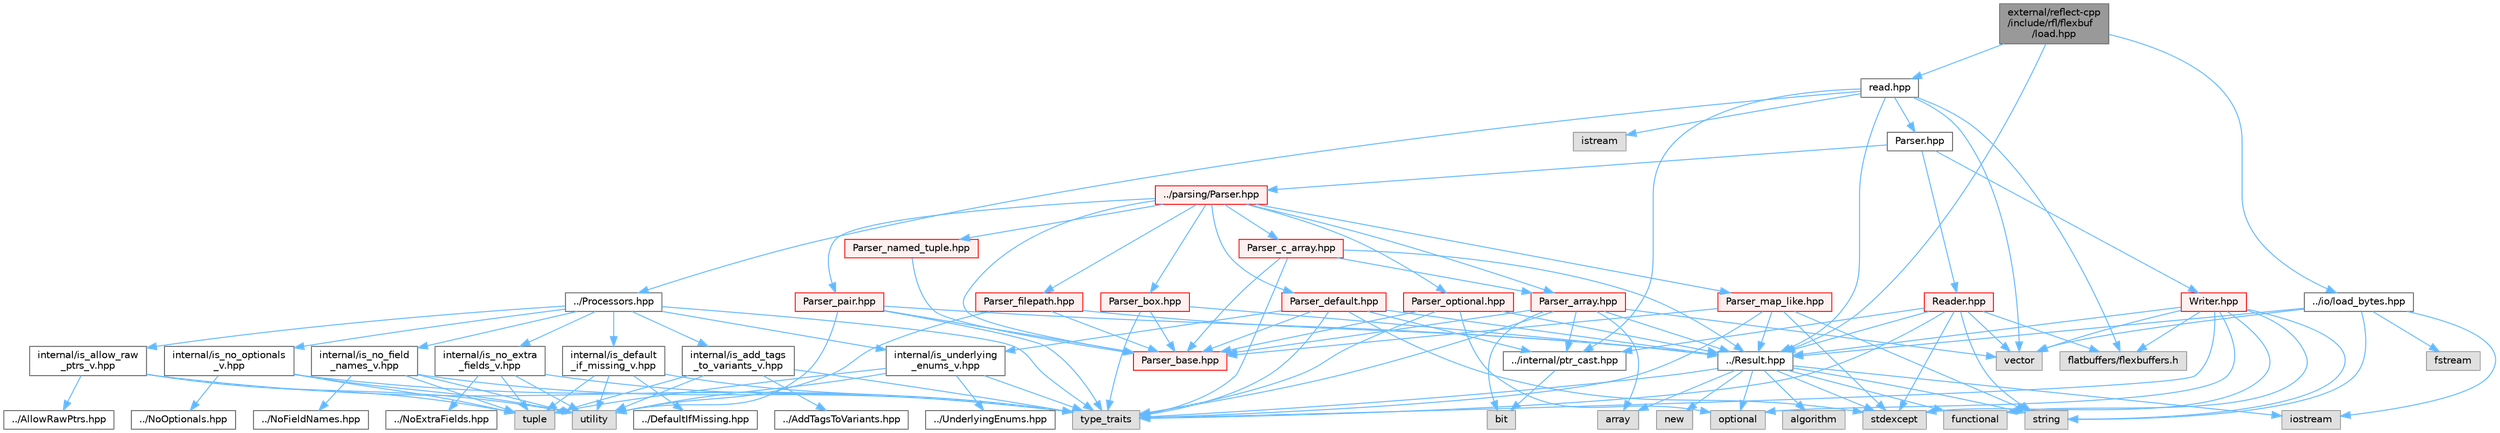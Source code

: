 digraph "external/reflect-cpp/include/rfl/flexbuf/load.hpp"
{
 // LATEX_PDF_SIZE
  bgcolor="transparent";
  edge [fontname=Helvetica,fontsize=10,labelfontname=Helvetica,labelfontsize=10];
  node [fontname=Helvetica,fontsize=10,shape=box,height=0.2,width=0.4];
  Node1 [id="Node000001",label="external/reflect-cpp\l/include/rfl/flexbuf\l/load.hpp",height=0.2,width=0.4,color="gray40", fillcolor="grey60", style="filled", fontcolor="black",tooltip=" "];
  Node1 -> Node2 [id="edge1_Node000001_Node000002",color="steelblue1",style="solid",tooltip=" "];
  Node2 [id="Node000002",label="../Result.hpp",height=0.2,width=0.4,color="grey40", fillcolor="white", style="filled",URL="$_result_8hpp.html",tooltip=" "];
  Node2 -> Node3 [id="edge2_Node000002_Node000003",color="steelblue1",style="solid",tooltip=" "];
  Node3 [id="Node000003",label="algorithm",height=0.2,width=0.4,color="grey60", fillcolor="#E0E0E0", style="filled",tooltip=" "];
  Node2 -> Node4 [id="edge3_Node000002_Node000004",color="steelblue1",style="solid",tooltip=" "];
  Node4 [id="Node000004",label="array",height=0.2,width=0.4,color="grey60", fillcolor="#E0E0E0", style="filled",tooltip=" "];
  Node2 -> Node5 [id="edge4_Node000002_Node000005",color="steelblue1",style="solid",tooltip=" "];
  Node5 [id="Node000005",label="functional",height=0.2,width=0.4,color="grey60", fillcolor="#E0E0E0", style="filled",tooltip=" "];
  Node2 -> Node6 [id="edge5_Node000002_Node000006",color="steelblue1",style="solid",tooltip=" "];
  Node6 [id="Node000006",label="iostream",height=0.2,width=0.4,color="grey60", fillcolor="#E0E0E0", style="filled",tooltip=" "];
  Node2 -> Node7 [id="edge6_Node000002_Node000007",color="steelblue1",style="solid",tooltip=" "];
  Node7 [id="Node000007",label="new",height=0.2,width=0.4,color="grey60", fillcolor="#E0E0E0", style="filled",tooltip=" "];
  Node2 -> Node8 [id="edge7_Node000002_Node000008",color="steelblue1",style="solid",tooltip=" "];
  Node8 [id="Node000008",label="optional",height=0.2,width=0.4,color="grey60", fillcolor="#E0E0E0", style="filled",tooltip=" "];
  Node2 -> Node9 [id="edge8_Node000002_Node000009",color="steelblue1",style="solid",tooltip=" "];
  Node9 [id="Node000009",label="stdexcept",height=0.2,width=0.4,color="grey60", fillcolor="#E0E0E0", style="filled",tooltip=" "];
  Node2 -> Node10 [id="edge9_Node000002_Node000010",color="steelblue1",style="solid",tooltip=" "];
  Node10 [id="Node000010",label="string",height=0.2,width=0.4,color="grey60", fillcolor="#E0E0E0", style="filled",tooltip=" "];
  Node2 -> Node11 [id="edge10_Node000002_Node000011",color="steelblue1",style="solid",tooltip=" "];
  Node11 [id="Node000011",label="type_traits",height=0.2,width=0.4,color="grey60", fillcolor="#E0E0E0", style="filled",tooltip=" "];
  Node1 -> Node12 [id="edge11_Node000001_Node000012",color="steelblue1",style="solid",tooltip=" "];
  Node12 [id="Node000012",label="../io/load_bytes.hpp",height=0.2,width=0.4,color="grey40", fillcolor="white", style="filled",URL="$load__bytes_8hpp.html",tooltip=" "];
  Node12 -> Node13 [id="edge12_Node000012_Node000013",color="steelblue1",style="solid",tooltip=" "];
  Node13 [id="Node000013",label="fstream",height=0.2,width=0.4,color="grey60", fillcolor="#E0E0E0", style="filled",tooltip=" "];
  Node12 -> Node6 [id="edge13_Node000012_Node000006",color="steelblue1",style="solid",tooltip=" "];
  Node12 -> Node10 [id="edge14_Node000012_Node000010",color="steelblue1",style="solid",tooltip=" "];
  Node12 -> Node14 [id="edge15_Node000012_Node000014",color="steelblue1",style="solid",tooltip=" "];
  Node14 [id="Node000014",label="vector",height=0.2,width=0.4,color="grey60", fillcolor="#E0E0E0", style="filled",tooltip=" "];
  Node12 -> Node2 [id="edge16_Node000012_Node000002",color="steelblue1",style="solid",tooltip=" "];
  Node1 -> Node15 [id="edge17_Node000001_Node000015",color="steelblue1",style="solid",tooltip=" "];
  Node15 [id="Node000015",label="read.hpp",height=0.2,width=0.4,color="grey40", fillcolor="white", style="filled",URL="$flexbuf_2read_8hpp.html",tooltip=" "];
  Node15 -> Node16 [id="edge18_Node000015_Node000016",color="steelblue1",style="solid",tooltip=" "];
  Node16 [id="Node000016",label="flatbuffers/flexbuffers.h",height=0.2,width=0.4,color="grey60", fillcolor="#E0E0E0", style="filled",tooltip=" "];
  Node15 -> Node17 [id="edge19_Node000015_Node000017",color="steelblue1",style="solid",tooltip=" "];
  Node17 [id="Node000017",label="istream",height=0.2,width=0.4,color="grey60", fillcolor="#E0E0E0", style="filled",tooltip=" "];
  Node15 -> Node14 [id="edge20_Node000015_Node000014",color="steelblue1",style="solid",tooltip=" "];
  Node15 -> Node18 [id="edge21_Node000015_Node000018",color="steelblue1",style="solid",tooltip=" "];
  Node18 [id="Node000018",label="../Processors.hpp",height=0.2,width=0.4,color="grey40", fillcolor="white", style="filled",URL="$_processors_8hpp.html",tooltip=" "];
  Node18 -> Node11 [id="edge22_Node000018_Node000011",color="steelblue1",style="solid",tooltip=" "];
  Node18 -> Node19 [id="edge23_Node000018_Node000019",color="steelblue1",style="solid",tooltip=" "];
  Node19 [id="Node000019",label="internal/is_add_tags\l_to_variants_v.hpp",height=0.2,width=0.4,color="grey40", fillcolor="white", style="filled",URL="$is__add__tags__to__variants__v_8hpp.html",tooltip=" "];
  Node19 -> Node20 [id="edge24_Node000019_Node000020",color="steelblue1",style="solid",tooltip=" "];
  Node20 [id="Node000020",label="tuple",height=0.2,width=0.4,color="grey60", fillcolor="#E0E0E0", style="filled",tooltip=" "];
  Node19 -> Node11 [id="edge25_Node000019_Node000011",color="steelblue1",style="solid",tooltip=" "];
  Node19 -> Node21 [id="edge26_Node000019_Node000021",color="steelblue1",style="solid",tooltip=" "];
  Node21 [id="Node000021",label="utility",height=0.2,width=0.4,color="grey60", fillcolor="#E0E0E0", style="filled",tooltip=" "];
  Node19 -> Node22 [id="edge27_Node000019_Node000022",color="steelblue1",style="solid",tooltip=" "];
  Node22 [id="Node000022",label="../AddTagsToVariants.hpp",height=0.2,width=0.4,color="grey40", fillcolor="white", style="filled",URL="$_add_tags_to_variants_8hpp.html",tooltip=" "];
  Node18 -> Node23 [id="edge28_Node000018_Node000023",color="steelblue1",style="solid",tooltip=" "];
  Node23 [id="Node000023",label="internal/is_allow_raw\l_ptrs_v.hpp",height=0.2,width=0.4,color="grey40", fillcolor="white", style="filled",URL="$is__allow__raw__ptrs__v_8hpp.html",tooltip=" "];
  Node23 -> Node20 [id="edge29_Node000023_Node000020",color="steelblue1",style="solid",tooltip=" "];
  Node23 -> Node11 [id="edge30_Node000023_Node000011",color="steelblue1",style="solid",tooltip=" "];
  Node23 -> Node21 [id="edge31_Node000023_Node000021",color="steelblue1",style="solid",tooltip=" "];
  Node23 -> Node24 [id="edge32_Node000023_Node000024",color="steelblue1",style="solid",tooltip=" "];
  Node24 [id="Node000024",label="../AllowRawPtrs.hpp",height=0.2,width=0.4,color="grey40", fillcolor="white", style="filled",URL="$_allow_raw_ptrs_8hpp.html",tooltip=" "];
  Node18 -> Node25 [id="edge33_Node000018_Node000025",color="steelblue1",style="solid",tooltip=" "];
  Node25 [id="Node000025",label="internal/is_default\l_if_missing_v.hpp",height=0.2,width=0.4,color="grey40", fillcolor="white", style="filled",URL="$is__default__if__missing__v_8hpp.html",tooltip=" "];
  Node25 -> Node20 [id="edge34_Node000025_Node000020",color="steelblue1",style="solid",tooltip=" "];
  Node25 -> Node11 [id="edge35_Node000025_Node000011",color="steelblue1",style="solid",tooltip=" "];
  Node25 -> Node21 [id="edge36_Node000025_Node000021",color="steelblue1",style="solid",tooltip=" "];
  Node25 -> Node26 [id="edge37_Node000025_Node000026",color="steelblue1",style="solid",tooltip=" "];
  Node26 [id="Node000026",label="../DefaultIfMissing.hpp",height=0.2,width=0.4,color="grey40", fillcolor="white", style="filled",URL="$_default_if_missing_8hpp.html",tooltip=" "];
  Node18 -> Node27 [id="edge38_Node000018_Node000027",color="steelblue1",style="solid",tooltip=" "];
  Node27 [id="Node000027",label="internal/is_no_extra\l_fields_v.hpp",height=0.2,width=0.4,color="grey40", fillcolor="white", style="filled",URL="$is__no__extra__fields__v_8hpp.html",tooltip=" "];
  Node27 -> Node20 [id="edge39_Node000027_Node000020",color="steelblue1",style="solid",tooltip=" "];
  Node27 -> Node11 [id="edge40_Node000027_Node000011",color="steelblue1",style="solid",tooltip=" "];
  Node27 -> Node21 [id="edge41_Node000027_Node000021",color="steelblue1",style="solid",tooltip=" "];
  Node27 -> Node28 [id="edge42_Node000027_Node000028",color="steelblue1",style="solid",tooltip=" "];
  Node28 [id="Node000028",label="../NoExtraFields.hpp",height=0.2,width=0.4,color="grey40", fillcolor="white", style="filled",URL="$_no_extra_fields_8hpp.html",tooltip=" "];
  Node18 -> Node29 [id="edge43_Node000018_Node000029",color="steelblue1",style="solid",tooltip=" "];
  Node29 [id="Node000029",label="internal/is_no_field\l_names_v.hpp",height=0.2,width=0.4,color="grey40", fillcolor="white", style="filled",URL="$is__no__field__names__v_8hpp.html",tooltip=" "];
  Node29 -> Node20 [id="edge44_Node000029_Node000020",color="steelblue1",style="solid",tooltip=" "];
  Node29 -> Node11 [id="edge45_Node000029_Node000011",color="steelblue1",style="solid",tooltip=" "];
  Node29 -> Node21 [id="edge46_Node000029_Node000021",color="steelblue1",style="solid",tooltip=" "];
  Node29 -> Node30 [id="edge47_Node000029_Node000030",color="steelblue1",style="solid",tooltip=" "];
  Node30 [id="Node000030",label="../NoFieldNames.hpp",height=0.2,width=0.4,color="grey40", fillcolor="white", style="filled",URL="$_no_field_names_8hpp.html",tooltip=" "];
  Node18 -> Node31 [id="edge48_Node000018_Node000031",color="steelblue1",style="solid",tooltip=" "];
  Node31 [id="Node000031",label="internal/is_no_optionals\l_v.hpp",height=0.2,width=0.4,color="grey40", fillcolor="white", style="filled",URL="$is__no__optionals__v_8hpp.html",tooltip=" "];
  Node31 -> Node20 [id="edge49_Node000031_Node000020",color="steelblue1",style="solid",tooltip=" "];
  Node31 -> Node11 [id="edge50_Node000031_Node000011",color="steelblue1",style="solid",tooltip=" "];
  Node31 -> Node21 [id="edge51_Node000031_Node000021",color="steelblue1",style="solid",tooltip=" "];
  Node31 -> Node32 [id="edge52_Node000031_Node000032",color="steelblue1",style="solid",tooltip=" "];
  Node32 [id="Node000032",label="../NoOptionals.hpp",height=0.2,width=0.4,color="grey40", fillcolor="white", style="filled",URL="$_no_optionals_8hpp.html",tooltip=" "];
  Node18 -> Node33 [id="edge53_Node000018_Node000033",color="steelblue1",style="solid",tooltip=" "];
  Node33 [id="Node000033",label="internal/is_underlying\l_enums_v.hpp",height=0.2,width=0.4,color="grey40", fillcolor="white", style="filled",URL="$is__underlying__enums__v_8hpp.html",tooltip=" "];
  Node33 -> Node20 [id="edge54_Node000033_Node000020",color="steelblue1",style="solid",tooltip=" "];
  Node33 -> Node11 [id="edge55_Node000033_Node000011",color="steelblue1",style="solid",tooltip=" "];
  Node33 -> Node21 [id="edge56_Node000033_Node000021",color="steelblue1",style="solid",tooltip=" "];
  Node33 -> Node34 [id="edge57_Node000033_Node000034",color="steelblue1",style="solid",tooltip=" "];
  Node34 [id="Node000034",label="../UnderlyingEnums.hpp",height=0.2,width=0.4,color="grey40", fillcolor="white", style="filled",URL="$_underlying_enums_8hpp.html",tooltip=" "];
  Node15 -> Node2 [id="edge58_Node000015_Node000002",color="steelblue1",style="solid",tooltip=" "];
  Node15 -> Node35 [id="edge59_Node000015_Node000035",color="steelblue1",style="solid",tooltip=" "];
  Node35 [id="Node000035",label="../internal/ptr_cast.hpp",height=0.2,width=0.4,color="grey40", fillcolor="white", style="filled",URL="$ptr__cast_8hpp.html",tooltip=" "];
  Node35 -> Node36 [id="edge60_Node000035_Node000036",color="steelblue1",style="solid",tooltip=" "];
  Node36 [id="Node000036",label="bit",height=0.2,width=0.4,color="grey60", fillcolor="#E0E0E0", style="filled",tooltip=" "];
  Node15 -> Node37 [id="edge61_Node000015_Node000037",color="steelblue1",style="solid",tooltip=" "];
  Node37 [id="Node000037",label="Parser.hpp",height=0.2,width=0.4,color="grey40", fillcolor="white", style="filled",URL="$flexbuf_2_parser_8hpp.html",tooltip=" "];
  Node37 -> Node38 [id="edge62_Node000037_Node000038",color="steelblue1",style="solid",tooltip=" "];
  Node38 [id="Node000038",label="../parsing/Parser.hpp",height=0.2,width=0.4,color="red", fillcolor="#FFF0F0", style="filled",URL="$parsing_2_parser_8hpp.html",tooltip=" "];
  Node38 -> Node39 [id="edge63_Node000038_Node000039",color="steelblue1",style="solid",tooltip=" "];
  Node39 [id="Node000039",label="Parser_array.hpp",height=0.2,width=0.4,color="red", fillcolor="#FFF0F0", style="filled",URL="$_parser__array_8hpp.html",tooltip=" "];
  Node39 -> Node4 [id="edge64_Node000039_Node000004",color="steelblue1",style="solid",tooltip=" "];
  Node39 -> Node36 [id="edge65_Node000039_Node000036",color="steelblue1",style="solid",tooltip=" "];
  Node39 -> Node11 [id="edge66_Node000039_Node000011",color="steelblue1",style="solid",tooltip=" "];
  Node39 -> Node14 [id="edge67_Node000039_Node000014",color="steelblue1",style="solid",tooltip=" "];
  Node39 -> Node2 [id="edge68_Node000039_Node000002",color="steelblue1",style="solid",tooltip=" "];
  Node39 -> Node35 [id="edge69_Node000039_Node000035",color="steelblue1",style="solid",tooltip=" "];
  Node39 -> Node51 [id="edge70_Node000039_Node000051",color="steelblue1",style="solid",tooltip=" "];
  Node51 [id="Node000051",label="Parser_base.hpp",height=0.2,width=0.4,color="red", fillcolor="#FFF0F0", style="filled",URL="$_parser__base_8hpp.html",tooltip=" "];
  Node38 -> Node51 [id="edge71_Node000038_Node000051",color="steelblue1",style="solid",tooltip=" "];
  Node38 -> Node83 [id="edge72_Node000038_Node000083",color="steelblue1",style="solid",tooltip=" "];
  Node83 [id="Node000083",label="Parser_box.hpp",height=0.2,width=0.4,color="red", fillcolor="#FFF0F0", style="filled",URL="$_parser__box_8hpp.html",tooltip=" "];
  Node83 -> Node11 [id="edge73_Node000083_Node000011",color="steelblue1",style="solid",tooltip=" "];
  Node83 -> Node2 [id="edge74_Node000083_Node000002",color="steelblue1",style="solid",tooltip=" "];
  Node83 -> Node51 [id="edge75_Node000083_Node000051",color="steelblue1",style="solid",tooltip=" "];
  Node38 -> Node85 [id="edge76_Node000038_Node000085",color="steelblue1",style="solid",tooltip=" "];
  Node85 [id="Node000085",label="Parser_c_array.hpp",height=0.2,width=0.4,color="red", fillcolor="#FFF0F0", style="filled",URL="$_parser__c__array_8hpp.html",tooltip=" "];
  Node85 -> Node11 [id="edge77_Node000085_Node000011",color="steelblue1",style="solid",tooltip=" "];
  Node85 -> Node2 [id="edge78_Node000085_Node000002",color="steelblue1",style="solid",tooltip=" "];
  Node85 -> Node39 [id="edge79_Node000085_Node000039",color="steelblue1",style="solid",tooltip=" "];
  Node85 -> Node51 [id="edge80_Node000085_Node000051",color="steelblue1",style="solid",tooltip=" "];
  Node38 -> Node86 [id="edge81_Node000038_Node000086",color="steelblue1",style="solid",tooltip=" "];
  Node86 [id="Node000086",label="Parser_default.hpp",height=0.2,width=0.4,color="red", fillcolor="#FFF0F0", style="filled",URL="$_parser__default_8hpp.html",tooltip=" "];
  Node86 -> Node9 [id="edge82_Node000086_Node000009",color="steelblue1",style="solid",tooltip=" "];
  Node86 -> Node11 [id="edge83_Node000086_Node000011",color="steelblue1",style="solid",tooltip=" "];
  Node86 -> Node2 [id="edge84_Node000086_Node000002",color="steelblue1",style="solid",tooltip=" "];
  Node86 -> Node33 [id="edge85_Node000086_Node000033",color="steelblue1",style="solid",tooltip=" "];
  Node86 -> Node35 [id="edge86_Node000086_Node000035",color="steelblue1",style="solid",tooltip=" "];
  Node86 -> Node51 [id="edge87_Node000086_Node000051",color="steelblue1",style="solid",tooltip=" "];
  Node38 -> Node174 [id="edge88_Node000038_Node000174",color="steelblue1",style="solid",tooltip=" "];
  Node174 [id="Node000174",label="Parser_filepath.hpp",height=0.2,width=0.4,color="red", fillcolor="#FFF0F0", style="filled",URL="$_parser__filepath_8hpp.html",tooltip=" "];
  Node174 -> Node21 [id="edge89_Node000174_Node000021",color="steelblue1",style="solid",tooltip=" "];
  Node174 -> Node2 [id="edge90_Node000174_Node000002",color="steelblue1",style="solid",tooltip=" "];
  Node174 -> Node51 [id="edge91_Node000174_Node000051",color="steelblue1",style="solid",tooltip=" "];
  Node38 -> Node176 [id="edge92_Node000038_Node000176",color="steelblue1",style="solid",tooltip=" "];
  Node176 [id="Node000176",label="Parser_map_like.hpp",height=0.2,width=0.4,color="red", fillcolor="#FFF0F0", style="filled",URL="$_parser__map__like_8hpp.html",tooltip=" "];
  Node176 -> Node9 [id="edge93_Node000176_Node000009",color="steelblue1",style="solid",tooltip=" "];
  Node176 -> Node10 [id="edge94_Node000176_Node000010",color="steelblue1",style="solid",tooltip=" "];
  Node176 -> Node11 [id="edge95_Node000176_Node000011",color="steelblue1",style="solid",tooltip=" "];
  Node176 -> Node2 [id="edge96_Node000176_Node000002",color="steelblue1",style="solid",tooltip=" "];
  Node176 -> Node51 [id="edge97_Node000176_Node000051",color="steelblue1",style="solid",tooltip=" "];
  Node38 -> Node182 [id="edge98_Node000038_Node000182",color="steelblue1",style="solid",tooltip=" "];
  Node182 [id="Node000182",label="Parser_named_tuple.hpp",height=0.2,width=0.4,color="red", fillcolor="#FFF0F0", style="filled",URL="$_parser__named__tuple_8hpp.html",tooltip=" "];
  Node182 -> Node51 [id="edge99_Node000182_Node000051",color="steelblue1",style="solid",tooltip=" "];
  Node38 -> Node204 [id="edge100_Node000038_Node000204",color="steelblue1",style="solid",tooltip=" "];
  Node204 [id="Node000204",label="Parser_optional.hpp",height=0.2,width=0.4,color="red", fillcolor="#FFF0F0", style="filled",URL="$_parser__optional_8hpp.html",tooltip=" "];
  Node204 -> Node8 [id="edge101_Node000204_Node000008",color="steelblue1",style="solid",tooltip=" "];
  Node204 -> Node11 [id="edge102_Node000204_Node000011",color="steelblue1",style="solid",tooltip=" "];
  Node204 -> Node2 [id="edge103_Node000204_Node000002",color="steelblue1",style="solid",tooltip=" "];
  Node204 -> Node51 [id="edge104_Node000204_Node000051",color="steelblue1",style="solid",tooltip=" "];
  Node38 -> Node206 [id="edge105_Node000038_Node000206",color="steelblue1",style="solid",tooltip=" "];
  Node206 [id="Node000206",label="Parser_pair.hpp",height=0.2,width=0.4,color="red", fillcolor="#FFF0F0", style="filled",URL="$_parser__pair_8hpp.html",tooltip=" "];
  Node206 -> Node11 [id="edge106_Node000206_Node000011",color="steelblue1",style="solid",tooltip=" "];
  Node206 -> Node21 [id="edge107_Node000206_Node000021",color="steelblue1",style="solid",tooltip=" "];
  Node206 -> Node2 [id="edge108_Node000206_Node000002",color="steelblue1",style="solid",tooltip=" "];
  Node206 -> Node51 [id="edge109_Node000206_Node000051",color="steelblue1",style="solid",tooltip=" "];
  Node37 -> Node249 [id="edge110_Node000037_Node000249",color="steelblue1",style="solid",tooltip=" "];
  Node249 [id="Node000249",label="Reader.hpp",height=0.2,width=0.4,color="red", fillcolor="#FFF0F0", style="filled",URL="$flexbuf_2_reader_8hpp.html",tooltip=" "];
  Node249 -> Node16 [id="edge111_Node000249_Node000016",color="steelblue1",style="solid",tooltip=" "];
  Node249 -> Node9 [id="edge112_Node000249_Node000009",color="steelblue1",style="solid",tooltip=" "];
  Node249 -> Node10 [id="edge113_Node000249_Node000010",color="steelblue1",style="solid",tooltip=" "];
  Node249 -> Node11 [id="edge114_Node000249_Node000011",color="steelblue1",style="solid",tooltip=" "];
  Node249 -> Node14 [id="edge115_Node000249_Node000014",color="steelblue1",style="solid",tooltip=" "];
  Node249 -> Node2 [id="edge116_Node000249_Node000002",color="steelblue1",style="solid",tooltip=" "];
  Node249 -> Node35 [id="edge117_Node000249_Node000035",color="steelblue1",style="solid",tooltip=" "];
  Node37 -> Node251 [id="edge118_Node000037_Node000251",color="steelblue1",style="solid",tooltip=" "];
  Node251 [id="Node000251",label="Writer.hpp",height=0.2,width=0.4,color="red", fillcolor="#FFF0F0", style="filled",URL="$flexbuf_2_writer_8hpp.html",tooltip=" "];
  Node251 -> Node16 [id="edge119_Node000251_Node000016",color="steelblue1",style="solid",tooltip=" "];
  Node251 -> Node5 [id="edge120_Node000251_Node000005",color="steelblue1",style="solid",tooltip=" "];
  Node251 -> Node8 [id="edge121_Node000251_Node000008",color="steelblue1",style="solid",tooltip=" "];
  Node251 -> Node9 [id="edge122_Node000251_Node000009",color="steelblue1",style="solid",tooltip=" "];
  Node251 -> Node10 [id="edge123_Node000251_Node000010",color="steelblue1",style="solid",tooltip=" "];
  Node251 -> Node11 [id="edge124_Node000251_Node000011",color="steelblue1",style="solid",tooltip=" "];
  Node251 -> Node14 [id="edge125_Node000251_Node000014",color="steelblue1",style="solid",tooltip=" "];
  Node251 -> Node2 [id="edge126_Node000251_Node000002",color="steelblue1",style="solid",tooltip=" "];
}
